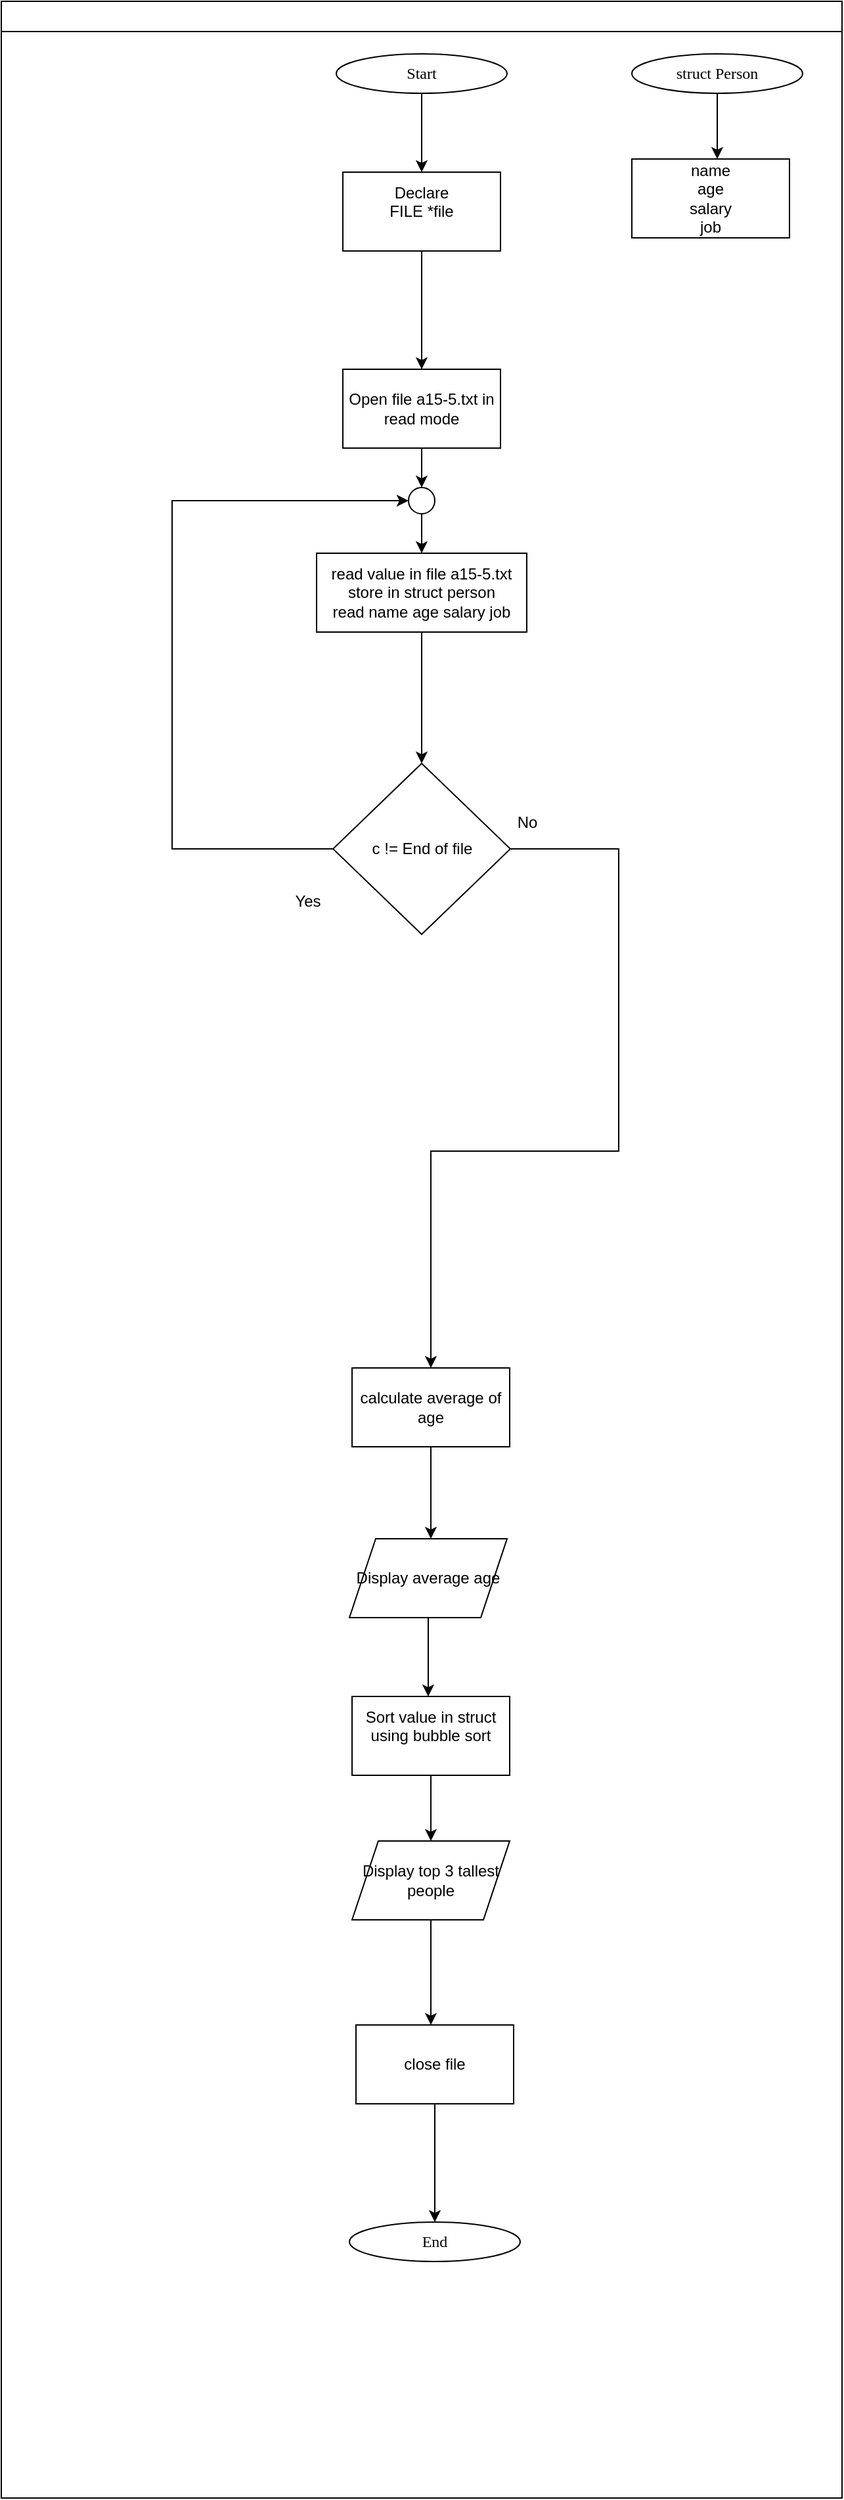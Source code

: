 <mxfile version="25.0.3">
  <diagram id="C5RBs43oDa-KdzZeNtuy" name="Page-1">
    <mxGraphModel dx="1699" dy="477" grid="1" gridSize="10" guides="1" tooltips="1" connect="1" arrows="1" fold="1" page="1" pageScale="1" pageWidth="827" pageHeight="1169" math="0" shadow="0">
      <root>
        <mxCell id="WIyWlLk6GJQsqaUBKTNV-0" />
        <mxCell id="WIyWlLk6GJQsqaUBKTNV-1" parent="WIyWlLk6GJQsqaUBKTNV-0" />
        <mxCell id="mvioNwK95yMqdUQ73LqQ-36" value="" style="swimlane;fontFamily=Sarabun;fontSource=https%3A%2F%2Ffonts.googleapis.com%2Fcss%3Ffamily%3DSarabun;" parent="WIyWlLk6GJQsqaUBKTNV-1" vertex="1">
          <mxGeometry x="-740" y="60" width="640" height="1900" as="geometry" />
        </mxCell>
        <mxCell id="pXdczCPLqUhGzNIIeVMN-3" style="edgeStyle=orthogonalEdgeStyle;rounded=0;orthogonalLoop=1;jettySize=auto;html=1;" parent="mvioNwK95yMqdUQ73LqQ-36" source="mvioNwK95yMqdUQ73LqQ-35" edge="1">
          <mxGeometry relative="1" as="geometry">
            <mxPoint x="320" y="130" as="targetPoint" />
          </mxGeometry>
        </mxCell>
        <mxCell id="mvioNwK95yMqdUQ73LqQ-35" value="&lt;font data-font-src=&quot;https://fonts.googleapis.com/css?family=Sarabun&quot; face=&quot;Sarabun&quot;&gt;Start&lt;/font&gt;" style="ellipse;whiteSpace=wrap;html=1;" parent="mvioNwK95yMqdUQ73LqQ-36" vertex="1">
          <mxGeometry x="255" y="40" width="130" height="30" as="geometry" />
        </mxCell>
        <mxCell id="80OV8Sp7y3rcq8Tu3NWQ-3" style="edgeStyle=orthogonalEdgeStyle;rounded=0;orthogonalLoop=1;jettySize=auto;html=1;" parent="mvioNwK95yMqdUQ73LqQ-36" source="80OV8Sp7y3rcq8Tu3NWQ-1" edge="1">
          <mxGeometry relative="1" as="geometry">
            <mxPoint x="320" y="280" as="targetPoint" />
          </mxGeometry>
        </mxCell>
        <mxCell id="80OV8Sp7y3rcq8Tu3NWQ-1" value="Declare&lt;br&gt;FILE *file&lt;div&gt;&lt;br&gt;&lt;/div&gt;" style="rounded=0;whiteSpace=wrap;html=1;" parent="mvioNwK95yMqdUQ73LqQ-36" vertex="1">
          <mxGeometry x="260" y="130" width="120" height="60" as="geometry" />
        </mxCell>
        <mxCell id="80OV8Sp7y3rcq8Tu3NWQ-15" style="edgeStyle=orthogonalEdgeStyle;rounded=0;orthogonalLoop=1;jettySize=auto;html=1;entryX=0.5;entryY=0;entryDx=0;entryDy=0;" parent="mvioNwK95yMqdUQ73LqQ-36" source="80OV8Sp7y3rcq8Tu3NWQ-2" target="80OV8Sp7y3rcq8Tu3NWQ-13" edge="1">
          <mxGeometry relative="1" as="geometry" />
        </mxCell>
        <mxCell id="80OV8Sp7y3rcq8Tu3NWQ-2" value="Open file&amp;nbsp;a15-5.txt in read mode" style="rounded=0;whiteSpace=wrap;html=1;" parent="mvioNwK95yMqdUQ73LqQ-36" vertex="1">
          <mxGeometry x="260" y="280" width="120" height="60" as="geometry" />
        </mxCell>
        <mxCell id="EYcm057duq2a2HkxR-Ni-3" style="edgeStyle=orthogonalEdgeStyle;rounded=0;orthogonalLoop=1;jettySize=auto;html=1;entryX=0;entryY=0.5;entryDx=0;entryDy=0;" edge="1" parent="mvioNwK95yMqdUQ73LqQ-36" source="80OV8Sp7y3rcq8Tu3NWQ-4" target="80OV8Sp7y3rcq8Tu3NWQ-13">
          <mxGeometry relative="1" as="geometry">
            <Array as="points">
              <mxPoint x="130" y="645" />
              <mxPoint x="130" y="380" />
            </Array>
          </mxGeometry>
        </mxCell>
        <mxCell id="EYcm057duq2a2HkxR-Ni-8" style="edgeStyle=orthogonalEdgeStyle;rounded=0;orthogonalLoop=1;jettySize=auto;html=1;" edge="1" parent="mvioNwK95yMqdUQ73LqQ-36" source="80OV8Sp7y3rcq8Tu3NWQ-4" target="EYcm057duq2a2HkxR-Ni-7">
          <mxGeometry relative="1" as="geometry">
            <Array as="points">
              <mxPoint x="470" y="645" />
              <mxPoint x="470" y="875" />
              <mxPoint x="327" y="875" />
            </Array>
          </mxGeometry>
        </mxCell>
        <mxCell id="80OV8Sp7y3rcq8Tu3NWQ-4" value="c != End of file" style="rhombus;whiteSpace=wrap;html=1;" parent="mvioNwK95yMqdUQ73LqQ-36" vertex="1">
          <mxGeometry x="252.5" y="580" width="135" height="130" as="geometry" />
        </mxCell>
        <mxCell id="80OV8Sp7y3rcq8Tu3NWQ-9" style="edgeStyle=orthogonalEdgeStyle;rounded=0;orthogonalLoop=1;jettySize=auto;html=1;" parent="mvioNwK95yMqdUQ73LqQ-36" source="80OV8Sp7y3rcq8Tu3NWQ-8" target="80OV8Sp7y3rcq8Tu3NWQ-4" edge="1">
          <mxGeometry relative="1" as="geometry" />
        </mxCell>
        <mxCell id="80OV8Sp7y3rcq8Tu3NWQ-8" value="read value in file a15-5.txt store in struct person&lt;div&gt;read name age salary job&lt;/div&gt;" style="rounded=0;whiteSpace=wrap;html=1;" parent="mvioNwK95yMqdUQ73LqQ-36" vertex="1">
          <mxGeometry x="240" y="420" width="160" height="60" as="geometry" />
        </mxCell>
        <mxCell id="80OV8Sp7y3rcq8Tu3NWQ-16" style="edgeStyle=orthogonalEdgeStyle;rounded=0;orthogonalLoop=1;jettySize=auto;html=1;entryX=0.5;entryY=0;entryDx=0;entryDy=0;" parent="mvioNwK95yMqdUQ73LqQ-36" source="80OV8Sp7y3rcq8Tu3NWQ-13" target="80OV8Sp7y3rcq8Tu3NWQ-8" edge="1">
          <mxGeometry relative="1" as="geometry" />
        </mxCell>
        <mxCell id="80OV8Sp7y3rcq8Tu3NWQ-13" value="" style="ellipse;whiteSpace=wrap;html=1;aspect=fixed;" parent="mvioNwK95yMqdUQ73LqQ-36" vertex="1">
          <mxGeometry x="310" y="370" width="20" height="20" as="geometry" />
        </mxCell>
        <mxCell id="80OV8Sp7y3rcq8Tu3NWQ-21" value="Yes" style="text;html=1;align=center;verticalAlign=middle;resizable=0;points=[];autosize=1;strokeColor=none;fillColor=none;" parent="mvioNwK95yMqdUQ73LqQ-36" vertex="1">
          <mxGeometry x="212.5" y="670" width="40" height="30" as="geometry" />
        </mxCell>
        <mxCell id="80OV8Sp7y3rcq8Tu3NWQ-22" value="No" style="text;html=1;align=center;verticalAlign=middle;resizable=0;points=[];autosize=1;strokeColor=none;fillColor=none;" parent="mvioNwK95yMqdUQ73LqQ-36" vertex="1">
          <mxGeometry x="380" y="610" width="40" height="30" as="geometry" />
        </mxCell>
        <mxCell id="EYcm057duq2a2HkxR-Ni-1" style="edgeStyle=orthogonalEdgeStyle;rounded=0;orthogonalLoop=1;jettySize=auto;html=1;" edge="1" parent="mvioNwK95yMqdUQ73LqQ-36" source="EYcm057duq2a2HkxR-Ni-0">
          <mxGeometry relative="1" as="geometry">
            <mxPoint x="545" y="120" as="targetPoint" />
          </mxGeometry>
        </mxCell>
        <mxCell id="EYcm057duq2a2HkxR-Ni-0" value="&lt;font data-font-src=&quot;https://fonts.googleapis.com/css?family=Sarabun&quot; face=&quot;Sarabun&quot;&gt;struct Person&lt;/font&gt;" style="ellipse;whiteSpace=wrap;html=1;" vertex="1" parent="mvioNwK95yMqdUQ73LqQ-36">
          <mxGeometry x="480" y="40" width="130" height="30" as="geometry" />
        </mxCell>
        <mxCell id="EYcm057duq2a2HkxR-Ni-2" value="name&lt;div&gt;age&lt;/div&gt;&lt;div&gt;salary&lt;/div&gt;&lt;div&gt;job&lt;/div&gt;" style="rounded=0;whiteSpace=wrap;html=1;" vertex="1" parent="mvioNwK95yMqdUQ73LqQ-36">
          <mxGeometry x="480" y="120" width="120" height="60" as="geometry" />
        </mxCell>
        <mxCell id="EYcm057duq2a2HkxR-Ni-10" style="edgeStyle=orthogonalEdgeStyle;rounded=0;orthogonalLoop=1;jettySize=auto;html=1;" edge="1" parent="mvioNwK95yMqdUQ73LqQ-36" source="EYcm057duq2a2HkxR-Ni-4">
          <mxGeometry relative="1" as="geometry">
            <mxPoint x="325" y="1290" as="targetPoint" />
          </mxGeometry>
        </mxCell>
        <mxCell id="EYcm057duq2a2HkxR-Ni-4" value="Display average age" style="shape=parallelogram;perimeter=parallelogramPerimeter;whiteSpace=wrap;html=1;fixedSize=1;" vertex="1" parent="mvioNwK95yMqdUQ73LqQ-36">
          <mxGeometry x="265" y="1170" width="120" height="60" as="geometry" />
        </mxCell>
        <mxCell id="EYcm057duq2a2HkxR-Ni-9" style="edgeStyle=orthogonalEdgeStyle;rounded=0;orthogonalLoop=1;jettySize=auto;html=1;" edge="1" parent="mvioNwK95yMqdUQ73LqQ-36" source="EYcm057duq2a2HkxR-Ni-7">
          <mxGeometry relative="1" as="geometry">
            <mxPoint x="327" y="1170" as="targetPoint" />
          </mxGeometry>
        </mxCell>
        <mxCell id="EYcm057duq2a2HkxR-Ni-7" value="calculate average of age" style="rounded=0;whiteSpace=wrap;html=1;" vertex="1" parent="mvioNwK95yMqdUQ73LqQ-36">
          <mxGeometry x="267" y="1040" width="120" height="60" as="geometry" />
        </mxCell>
        <mxCell id="EYcm057duq2a2HkxR-Ni-12" style="edgeStyle=orthogonalEdgeStyle;rounded=0;orthogonalLoop=1;jettySize=auto;html=1;" edge="1" parent="mvioNwK95yMqdUQ73LqQ-36" source="EYcm057duq2a2HkxR-Ni-11">
          <mxGeometry relative="1" as="geometry">
            <mxPoint x="327" y="1400" as="targetPoint" />
          </mxGeometry>
        </mxCell>
        <mxCell id="EYcm057duq2a2HkxR-Ni-11" value="Sort value in struct using bubble sort&lt;div&gt;&lt;br&gt;&lt;/div&gt;" style="rounded=0;whiteSpace=wrap;html=1;" vertex="1" parent="mvioNwK95yMqdUQ73LqQ-36">
          <mxGeometry x="267" y="1290" width="120" height="60" as="geometry" />
        </mxCell>
        <mxCell id="EYcm057duq2a2HkxR-Ni-14" style="edgeStyle=orthogonalEdgeStyle;rounded=0;orthogonalLoop=1;jettySize=auto;html=1;" edge="1" parent="mvioNwK95yMqdUQ73LqQ-36" source="EYcm057duq2a2HkxR-Ni-13">
          <mxGeometry relative="1" as="geometry">
            <mxPoint x="327" y="1540" as="targetPoint" />
          </mxGeometry>
        </mxCell>
        <mxCell id="EYcm057duq2a2HkxR-Ni-13" value="Display top 3 tallest people" style="shape=parallelogram;perimeter=parallelogramPerimeter;whiteSpace=wrap;html=1;fixedSize=1;" vertex="1" parent="mvioNwK95yMqdUQ73LqQ-36">
          <mxGeometry x="267" y="1400" width="120" height="60" as="geometry" />
        </mxCell>
        <mxCell id="80OV8Sp7y3rcq8Tu3NWQ-19" style="edgeStyle=orthogonalEdgeStyle;rounded=0;orthogonalLoop=1;jettySize=auto;html=1;" parent="mvioNwK95yMqdUQ73LqQ-36" source="80OV8Sp7y3rcq8Tu3NWQ-17" edge="1">
          <mxGeometry relative="1" as="geometry">
            <mxPoint x="330" y="1690" as="targetPoint" />
          </mxGeometry>
        </mxCell>
        <mxCell id="80OV8Sp7y3rcq8Tu3NWQ-17" value="close file" style="rounded=0;whiteSpace=wrap;html=1;" parent="mvioNwK95yMqdUQ73LqQ-36" vertex="1">
          <mxGeometry x="270" y="1540" width="120" height="60" as="geometry" />
        </mxCell>
        <mxCell id="80OV8Sp7y3rcq8Tu3NWQ-20" value="&lt;font data-font-src=&quot;https://fonts.googleapis.com/css?family=Sarabun&quot; face=&quot;Sarabun&quot;&gt;End&lt;/font&gt;" style="ellipse;whiteSpace=wrap;html=1;" parent="mvioNwK95yMqdUQ73LqQ-36" vertex="1">
          <mxGeometry x="265" y="1690" width="130" height="30" as="geometry" />
        </mxCell>
      </root>
    </mxGraphModel>
  </diagram>
</mxfile>
